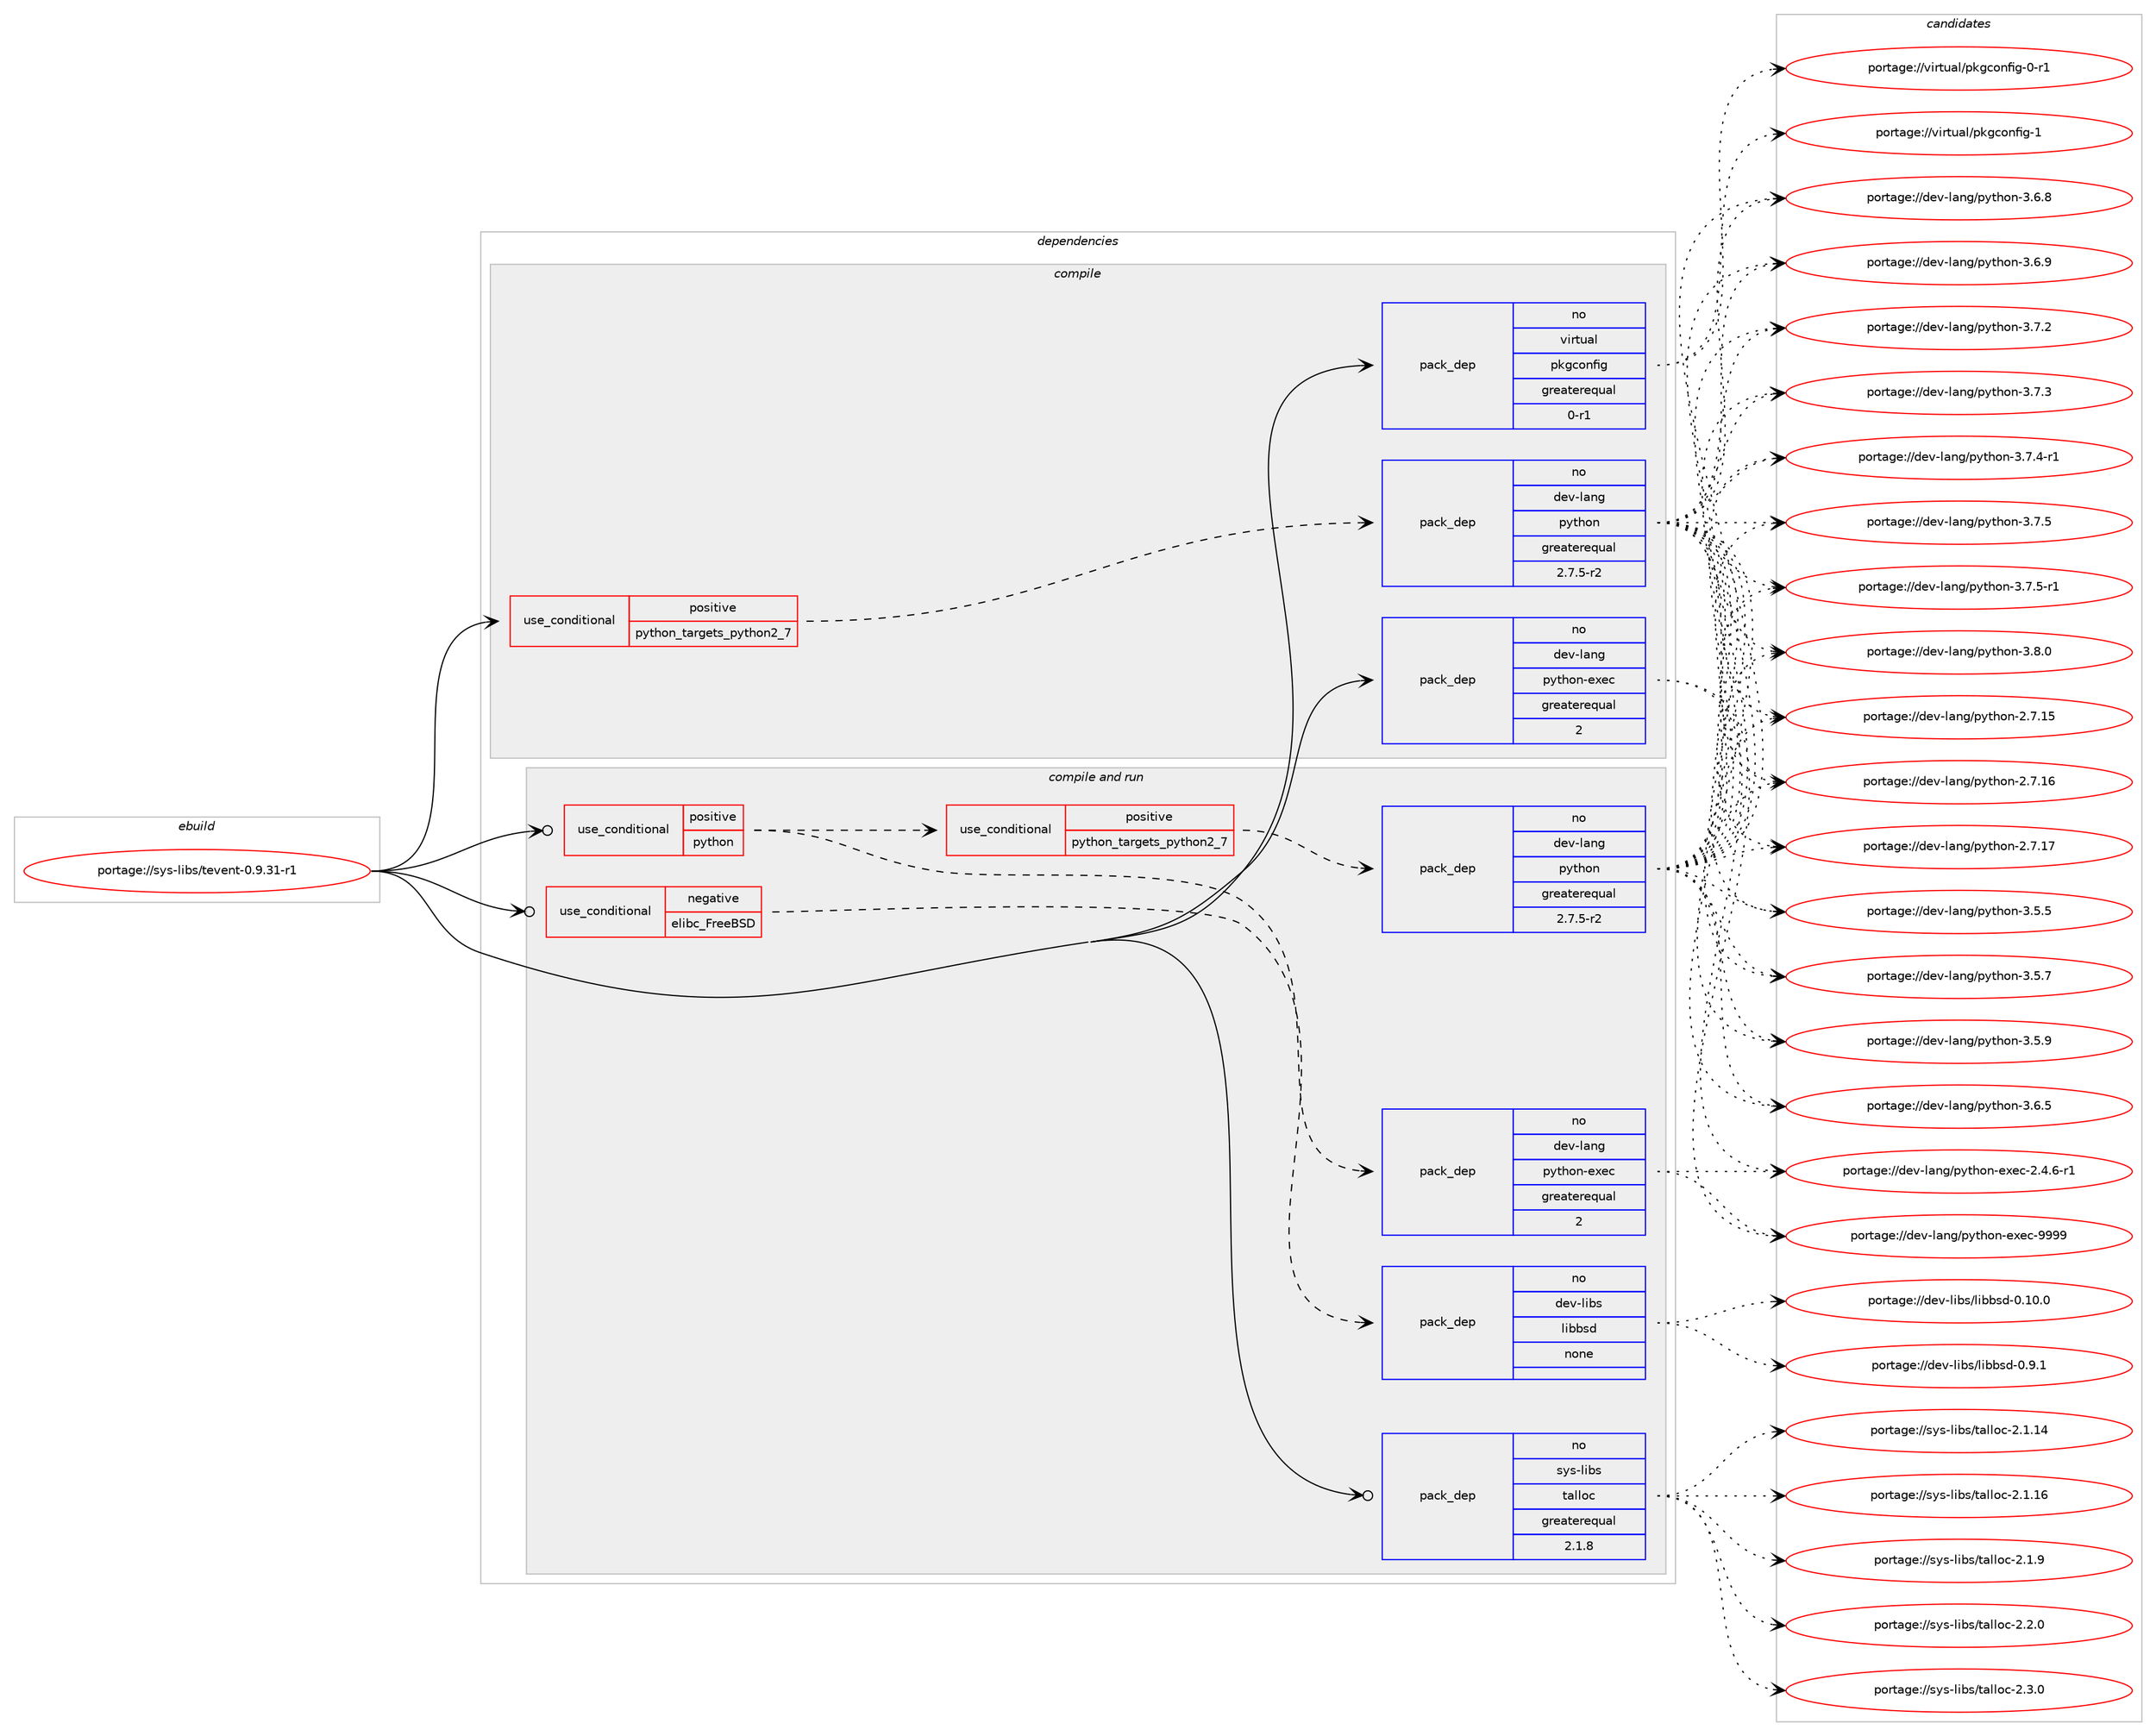 digraph prolog {

# *************
# Graph options
# *************

newrank=true;
concentrate=true;
compound=true;
graph [rankdir=LR,fontname=Helvetica,fontsize=10,ranksep=1.5];#, ranksep=2.5, nodesep=0.2];
edge  [arrowhead=vee];
node  [fontname=Helvetica,fontsize=10];

# **********
# The ebuild
# **********

subgraph cluster_leftcol {
color=gray;
rank=same;
label=<<i>ebuild</i>>;
id [label="portage://sys-libs/tevent-0.9.31-r1", color=red, width=4, href="../sys-libs/tevent-0.9.31-r1.svg"];
}

# ****************
# The dependencies
# ****************

subgraph cluster_midcol {
color=gray;
label=<<i>dependencies</i>>;
subgraph cluster_compile {
fillcolor="#eeeeee";
style=filled;
label=<<i>compile</i>>;
subgraph cond104649 {
dependency432451 [label=<<TABLE BORDER="0" CELLBORDER="1" CELLSPACING="0" CELLPADDING="4"><TR><TD ROWSPAN="3" CELLPADDING="10">use_conditional</TD></TR><TR><TD>positive</TD></TR><TR><TD>python_targets_python2_7</TD></TR></TABLE>>, shape=none, color=red];
subgraph pack320498 {
dependency432452 [label=<<TABLE BORDER="0" CELLBORDER="1" CELLSPACING="0" CELLPADDING="4" WIDTH="220"><TR><TD ROWSPAN="6" CELLPADDING="30">pack_dep</TD></TR><TR><TD WIDTH="110">no</TD></TR><TR><TD>dev-lang</TD></TR><TR><TD>python</TD></TR><TR><TD>greaterequal</TD></TR><TR><TD>2.7.5-r2</TD></TR></TABLE>>, shape=none, color=blue];
}
dependency432451:e -> dependency432452:w [weight=20,style="dashed",arrowhead="vee"];
}
id:e -> dependency432451:w [weight=20,style="solid",arrowhead="vee"];
subgraph pack320499 {
dependency432453 [label=<<TABLE BORDER="0" CELLBORDER="1" CELLSPACING="0" CELLPADDING="4" WIDTH="220"><TR><TD ROWSPAN="6" CELLPADDING="30">pack_dep</TD></TR><TR><TD WIDTH="110">no</TD></TR><TR><TD>dev-lang</TD></TR><TR><TD>python-exec</TD></TR><TR><TD>greaterequal</TD></TR><TR><TD>2</TD></TR></TABLE>>, shape=none, color=blue];
}
id:e -> dependency432453:w [weight=20,style="solid",arrowhead="vee"];
subgraph pack320500 {
dependency432454 [label=<<TABLE BORDER="0" CELLBORDER="1" CELLSPACING="0" CELLPADDING="4" WIDTH="220"><TR><TD ROWSPAN="6" CELLPADDING="30">pack_dep</TD></TR><TR><TD WIDTH="110">no</TD></TR><TR><TD>virtual</TD></TR><TR><TD>pkgconfig</TD></TR><TR><TD>greaterequal</TD></TR><TR><TD>0-r1</TD></TR></TABLE>>, shape=none, color=blue];
}
id:e -> dependency432454:w [weight=20,style="solid",arrowhead="vee"];
}
subgraph cluster_compileandrun {
fillcolor="#eeeeee";
style=filled;
label=<<i>compile and run</i>>;
subgraph cond104650 {
dependency432455 [label=<<TABLE BORDER="0" CELLBORDER="1" CELLSPACING="0" CELLPADDING="4"><TR><TD ROWSPAN="3" CELLPADDING="10">use_conditional</TD></TR><TR><TD>negative</TD></TR><TR><TD>elibc_FreeBSD</TD></TR></TABLE>>, shape=none, color=red];
subgraph pack320501 {
dependency432456 [label=<<TABLE BORDER="0" CELLBORDER="1" CELLSPACING="0" CELLPADDING="4" WIDTH="220"><TR><TD ROWSPAN="6" CELLPADDING="30">pack_dep</TD></TR><TR><TD WIDTH="110">no</TD></TR><TR><TD>dev-libs</TD></TR><TR><TD>libbsd</TD></TR><TR><TD>none</TD></TR><TR><TD></TD></TR></TABLE>>, shape=none, color=blue];
}
dependency432455:e -> dependency432456:w [weight=20,style="dashed",arrowhead="vee"];
}
id:e -> dependency432455:w [weight=20,style="solid",arrowhead="odotvee"];
subgraph cond104651 {
dependency432457 [label=<<TABLE BORDER="0" CELLBORDER="1" CELLSPACING="0" CELLPADDING="4"><TR><TD ROWSPAN="3" CELLPADDING="10">use_conditional</TD></TR><TR><TD>positive</TD></TR><TR><TD>python</TD></TR></TABLE>>, shape=none, color=red];
subgraph cond104652 {
dependency432458 [label=<<TABLE BORDER="0" CELLBORDER="1" CELLSPACING="0" CELLPADDING="4"><TR><TD ROWSPAN="3" CELLPADDING="10">use_conditional</TD></TR><TR><TD>positive</TD></TR><TR><TD>python_targets_python2_7</TD></TR></TABLE>>, shape=none, color=red];
subgraph pack320502 {
dependency432459 [label=<<TABLE BORDER="0" CELLBORDER="1" CELLSPACING="0" CELLPADDING="4" WIDTH="220"><TR><TD ROWSPAN="6" CELLPADDING="30">pack_dep</TD></TR><TR><TD WIDTH="110">no</TD></TR><TR><TD>dev-lang</TD></TR><TR><TD>python</TD></TR><TR><TD>greaterequal</TD></TR><TR><TD>2.7.5-r2</TD></TR></TABLE>>, shape=none, color=blue];
}
dependency432458:e -> dependency432459:w [weight=20,style="dashed",arrowhead="vee"];
}
dependency432457:e -> dependency432458:w [weight=20,style="dashed",arrowhead="vee"];
subgraph pack320503 {
dependency432460 [label=<<TABLE BORDER="0" CELLBORDER="1" CELLSPACING="0" CELLPADDING="4" WIDTH="220"><TR><TD ROWSPAN="6" CELLPADDING="30">pack_dep</TD></TR><TR><TD WIDTH="110">no</TD></TR><TR><TD>dev-lang</TD></TR><TR><TD>python-exec</TD></TR><TR><TD>greaterequal</TD></TR><TR><TD>2</TD></TR></TABLE>>, shape=none, color=blue];
}
dependency432457:e -> dependency432460:w [weight=20,style="dashed",arrowhead="vee"];
}
id:e -> dependency432457:w [weight=20,style="solid",arrowhead="odotvee"];
subgraph pack320504 {
dependency432461 [label=<<TABLE BORDER="0" CELLBORDER="1" CELLSPACING="0" CELLPADDING="4" WIDTH="220"><TR><TD ROWSPAN="6" CELLPADDING="30">pack_dep</TD></TR><TR><TD WIDTH="110">no</TD></TR><TR><TD>sys-libs</TD></TR><TR><TD>talloc</TD></TR><TR><TD>greaterequal</TD></TR><TR><TD>2.1.8</TD></TR></TABLE>>, shape=none, color=blue];
}
id:e -> dependency432461:w [weight=20,style="solid",arrowhead="odotvee"];
}
subgraph cluster_run {
fillcolor="#eeeeee";
style=filled;
label=<<i>run</i>>;
}
}

# **************
# The candidates
# **************

subgraph cluster_choices {
rank=same;
color=gray;
label=<<i>candidates</i>>;

subgraph choice320498 {
color=black;
nodesep=1;
choiceportage10010111845108971101034711212111610411111045504655464953 [label="portage://dev-lang/python-2.7.15", color=red, width=4,href="../dev-lang/python-2.7.15.svg"];
choiceportage10010111845108971101034711212111610411111045504655464954 [label="portage://dev-lang/python-2.7.16", color=red, width=4,href="../dev-lang/python-2.7.16.svg"];
choiceportage10010111845108971101034711212111610411111045504655464955 [label="portage://dev-lang/python-2.7.17", color=red, width=4,href="../dev-lang/python-2.7.17.svg"];
choiceportage100101118451089711010347112121116104111110455146534653 [label="portage://dev-lang/python-3.5.5", color=red, width=4,href="../dev-lang/python-3.5.5.svg"];
choiceportage100101118451089711010347112121116104111110455146534655 [label="portage://dev-lang/python-3.5.7", color=red, width=4,href="../dev-lang/python-3.5.7.svg"];
choiceportage100101118451089711010347112121116104111110455146534657 [label="portage://dev-lang/python-3.5.9", color=red, width=4,href="../dev-lang/python-3.5.9.svg"];
choiceportage100101118451089711010347112121116104111110455146544653 [label="portage://dev-lang/python-3.6.5", color=red, width=4,href="../dev-lang/python-3.6.5.svg"];
choiceportage100101118451089711010347112121116104111110455146544656 [label="portage://dev-lang/python-3.6.8", color=red, width=4,href="../dev-lang/python-3.6.8.svg"];
choiceportage100101118451089711010347112121116104111110455146544657 [label="portage://dev-lang/python-3.6.9", color=red, width=4,href="../dev-lang/python-3.6.9.svg"];
choiceportage100101118451089711010347112121116104111110455146554650 [label="portage://dev-lang/python-3.7.2", color=red, width=4,href="../dev-lang/python-3.7.2.svg"];
choiceportage100101118451089711010347112121116104111110455146554651 [label="portage://dev-lang/python-3.7.3", color=red, width=4,href="../dev-lang/python-3.7.3.svg"];
choiceportage1001011184510897110103471121211161041111104551465546524511449 [label="portage://dev-lang/python-3.7.4-r1", color=red, width=4,href="../dev-lang/python-3.7.4-r1.svg"];
choiceportage100101118451089711010347112121116104111110455146554653 [label="portage://dev-lang/python-3.7.5", color=red, width=4,href="../dev-lang/python-3.7.5.svg"];
choiceportage1001011184510897110103471121211161041111104551465546534511449 [label="portage://dev-lang/python-3.7.5-r1", color=red, width=4,href="../dev-lang/python-3.7.5-r1.svg"];
choiceportage100101118451089711010347112121116104111110455146564648 [label="portage://dev-lang/python-3.8.0", color=red, width=4,href="../dev-lang/python-3.8.0.svg"];
dependency432452:e -> choiceportage10010111845108971101034711212111610411111045504655464953:w [style=dotted,weight="100"];
dependency432452:e -> choiceportage10010111845108971101034711212111610411111045504655464954:w [style=dotted,weight="100"];
dependency432452:e -> choiceportage10010111845108971101034711212111610411111045504655464955:w [style=dotted,weight="100"];
dependency432452:e -> choiceportage100101118451089711010347112121116104111110455146534653:w [style=dotted,weight="100"];
dependency432452:e -> choiceportage100101118451089711010347112121116104111110455146534655:w [style=dotted,weight="100"];
dependency432452:e -> choiceportage100101118451089711010347112121116104111110455146534657:w [style=dotted,weight="100"];
dependency432452:e -> choiceportage100101118451089711010347112121116104111110455146544653:w [style=dotted,weight="100"];
dependency432452:e -> choiceportage100101118451089711010347112121116104111110455146544656:w [style=dotted,weight="100"];
dependency432452:e -> choiceportage100101118451089711010347112121116104111110455146544657:w [style=dotted,weight="100"];
dependency432452:e -> choiceportage100101118451089711010347112121116104111110455146554650:w [style=dotted,weight="100"];
dependency432452:e -> choiceportage100101118451089711010347112121116104111110455146554651:w [style=dotted,weight="100"];
dependency432452:e -> choiceportage1001011184510897110103471121211161041111104551465546524511449:w [style=dotted,weight="100"];
dependency432452:e -> choiceportage100101118451089711010347112121116104111110455146554653:w [style=dotted,weight="100"];
dependency432452:e -> choiceportage1001011184510897110103471121211161041111104551465546534511449:w [style=dotted,weight="100"];
dependency432452:e -> choiceportage100101118451089711010347112121116104111110455146564648:w [style=dotted,weight="100"];
}
subgraph choice320499 {
color=black;
nodesep=1;
choiceportage10010111845108971101034711212111610411111045101120101994550465246544511449 [label="portage://dev-lang/python-exec-2.4.6-r1", color=red, width=4,href="../dev-lang/python-exec-2.4.6-r1.svg"];
choiceportage10010111845108971101034711212111610411111045101120101994557575757 [label="portage://dev-lang/python-exec-9999", color=red, width=4,href="../dev-lang/python-exec-9999.svg"];
dependency432453:e -> choiceportage10010111845108971101034711212111610411111045101120101994550465246544511449:w [style=dotted,weight="100"];
dependency432453:e -> choiceportage10010111845108971101034711212111610411111045101120101994557575757:w [style=dotted,weight="100"];
}
subgraph choice320500 {
color=black;
nodesep=1;
choiceportage11810511411611797108471121071039911111010210510345484511449 [label="portage://virtual/pkgconfig-0-r1", color=red, width=4,href="../virtual/pkgconfig-0-r1.svg"];
choiceportage1181051141161179710847112107103991111101021051034549 [label="portage://virtual/pkgconfig-1", color=red, width=4,href="../virtual/pkgconfig-1.svg"];
dependency432454:e -> choiceportage11810511411611797108471121071039911111010210510345484511449:w [style=dotted,weight="100"];
dependency432454:e -> choiceportage1181051141161179710847112107103991111101021051034549:w [style=dotted,weight="100"];
}
subgraph choice320501 {
color=black;
nodesep=1;
choiceportage100101118451081059811547108105989811510045484649484648 [label="portage://dev-libs/libbsd-0.10.0", color=red, width=4,href="../dev-libs/libbsd-0.10.0.svg"];
choiceportage1001011184510810598115471081059898115100454846574649 [label="portage://dev-libs/libbsd-0.9.1", color=red, width=4,href="../dev-libs/libbsd-0.9.1.svg"];
dependency432456:e -> choiceportage100101118451081059811547108105989811510045484649484648:w [style=dotted,weight="100"];
dependency432456:e -> choiceportage1001011184510810598115471081059898115100454846574649:w [style=dotted,weight="100"];
}
subgraph choice320502 {
color=black;
nodesep=1;
choiceportage10010111845108971101034711212111610411111045504655464953 [label="portage://dev-lang/python-2.7.15", color=red, width=4,href="../dev-lang/python-2.7.15.svg"];
choiceportage10010111845108971101034711212111610411111045504655464954 [label="portage://dev-lang/python-2.7.16", color=red, width=4,href="../dev-lang/python-2.7.16.svg"];
choiceportage10010111845108971101034711212111610411111045504655464955 [label="portage://dev-lang/python-2.7.17", color=red, width=4,href="../dev-lang/python-2.7.17.svg"];
choiceportage100101118451089711010347112121116104111110455146534653 [label="portage://dev-lang/python-3.5.5", color=red, width=4,href="../dev-lang/python-3.5.5.svg"];
choiceportage100101118451089711010347112121116104111110455146534655 [label="portage://dev-lang/python-3.5.7", color=red, width=4,href="../dev-lang/python-3.5.7.svg"];
choiceportage100101118451089711010347112121116104111110455146534657 [label="portage://dev-lang/python-3.5.9", color=red, width=4,href="../dev-lang/python-3.5.9.svg"];
choiceportage100101118451089711010347112121116104111110455146544653 [label="portage://dev-lang/python-3.6.5", color=red, width=4,href="../dev-lang/python-3.6.5.svg"];
choiceportage100101118451089711010347112121116104111110455146544656 [label="portage://dev-lang/python-3.6.8", color=red, width=4,href="../dev-lang/python-3.6.8.svg"];
choiceportage100101118451089711010347112121116104111110455146544657 [label="portage://dev-lang/python-3.6.9", color=red, width=4,href="../dev-lang/python-3.6.9.svg"];
choiceportage100101118451089711010347112121116104111110455146554650 [label="portage://dev-lang/python-3.7.2", color=red, width=4,href="../dev-lang/python-3.7.2.svg"];
choiceportage100101118451089711010347112121116104111110455146554651 [label="portage://dev-lang/python-3.7.3", color=red, width=4,href="../dev-lang/python-3.7.3.svg"];
choiceportage1001011184510897110103471121211161041111104551465546524511449 [label="portage://dev-lang/python-3.7.4-r1", color=red, width=4,href="../dev-lang/python-3.7.4-r1.svg"];
choiceportage100101118451089711010347112121116104111110455146554653 [label="portage://dev-lang/python-3.7.5", color=red, width=4,href="../dev-lang/python-3.7.5.svg"];
choiceportage1001011184510897110103471121211161041111104551465546534511449 [label="portage://dev-lang/python-3.7.5-r1", color=red, width=4,href="../dev-lang/python-3.7.5-r1.svg"];
choiceportage100101118451089711010347112121116104111110455146564648 [label="portage://dev-lang/python-3.8.0", color=red, width=4,href="../dev-lang/python-3.8.0.svg"];
dependency432459:e -> choiceportage10010111845108971101034711212111610411111045504655464953:w [style=dotted,weight="100"];
dependency432459:e -> choiceportage10010111845108971101034711212111610411111045504655464954:w [style=dotted,weight="100"];
dependency432459:e -> choiceportage10010111845108971101034711212111610411111045504655464955:w [style=dotted,weight="100"];
dependency432459:e -> choiceportage100101118451089711010347112121116104111110455146534653:w [style=dotted,weight="100"];
dependency432459:e -> choiceportage100101118451089711010347112121116104111110455146534655:w [style=dotted,weight="100"];
dependency432459:e -> choiceportage100101118451089711010347112121116104111110455146534657:w [style=dotted,weight="100"];
dependency432459:e -> choiceportage100101118451089711010347112121116104111110455146544653:w [style=dotted,weight="100"];
dependency432459:e -> choiceportage100101118451089711010347112121116104111110455146544656:w [style=dotted,weight="100"];
dependency432459:e -> choiceportage100101118451089711010347112121116104111110455146544657:w [style=dotted,weight="100"];
dependency432459:e -> choiceportage100101118451089711010347112121116104111110455146554650:w [style=dotted,weight="100"];
dependency432459:e -> choiceportage100101118451089711010347112121116104111110455146554651:w [style=dotted,weight="100"];
dependency432459:e -> choiceportage1001011184510897110103471121211161041111104551465546524511449:w [style=dotted,weight="100"];
dependency432459:e -> choiceportage100101118451089711010347112121116104111110455146554653:w [style=dotted,weight="100"];
dependency432459:e -> choiceportage1001011184510897110103471121211161041111104551465546534511449:w [style=dotted,weight="100"];
dependency432459:e -> choiceportage100101118451089711010347112121116104111110455146564648:w [style=dotted,weight="100"];
}
subgraph choice320503 {
color=black;
nodesep=1;
choiceportage10010111845108971101034711212111610411111045101120101994550465246544511449 [label="portage://dev-lang/python-exec-2.4.6-r1", color=red, width=4,href="../dev-lang/python-exec-2.4.6-r1.svg"];
choiceportage10010111845108971101034711212111610411111045101120101994557575757 [label="portage://dev-lang/python-exec-9999", color=red, width=4,href="../dev-lang/python-exec-9999.svg"];
dependency432460:e -> choiceportage10010111845108971101034711212111610411111045101120101994550465246544511449:w [style=dotted,weight="100"];
dependency432460:e -> choiceportage10010111845108971101034711212111610411111045101120101994557575757:w [style=dotted,weight="100"];
}
subgraph choice320504 {
color=black;
nodesep=1;
choiceportage115121115451081059811547116971081081119945504649464952 [label="portage://sys-libs/talloc-2.1.14", color=red, width=4,href="../sys-libs/talloc-2.1.14.svg"];
choiceportage115121115451081059811547116971081081119945504649464954 [label="portage://sys-libs/talloc-2.1.16", color=red, width=4,href="../sys-libs/talloc-2.1.16.svg"];
choiceportage1151211154510810598115471169710810811199455046494657 [label="portage://sys-libs/talloc-2.1.9", color=red, width=4,href="../sys-libs/talloc-2.1.9.svg"];
choiceportage1151211154510810598115471169710810811199455046504648 [label="portage://sys-libs/talloc-2.2.0", color=red, width=4,href="../sys-libs/talloc-2.2.0.svg"];
choiceportage1151211154510810598115471169710810811199455046514648 [label="portage://sys-libs/talloc-2.3.0", color=red, width=4,href="../sys-libs/talloc-2.3.0.svg"];
dependency432461:e -> choiceportage115121115451081059811547116971081081119945504649464952:w [style=dotted,weight="100"];
dependency432461:e -> choiceportage115121115451081059811547116971081081119945504649464954:w [style=dotted,weight="100"];
dependency432461:e -> choiceportage1151211154510810598115471169710810811199455046494657:w [style=dotted,weight="100"];
dependency432461:e -> choiceportage1151211154510810598115471169710810811199455046504648:w [style=dotted,weight="100"];
dependency432461:e -> choiceportage1151211154510810598115471169710810811199455046514648:w [style=dotted,weight="100"];
}
}

}
